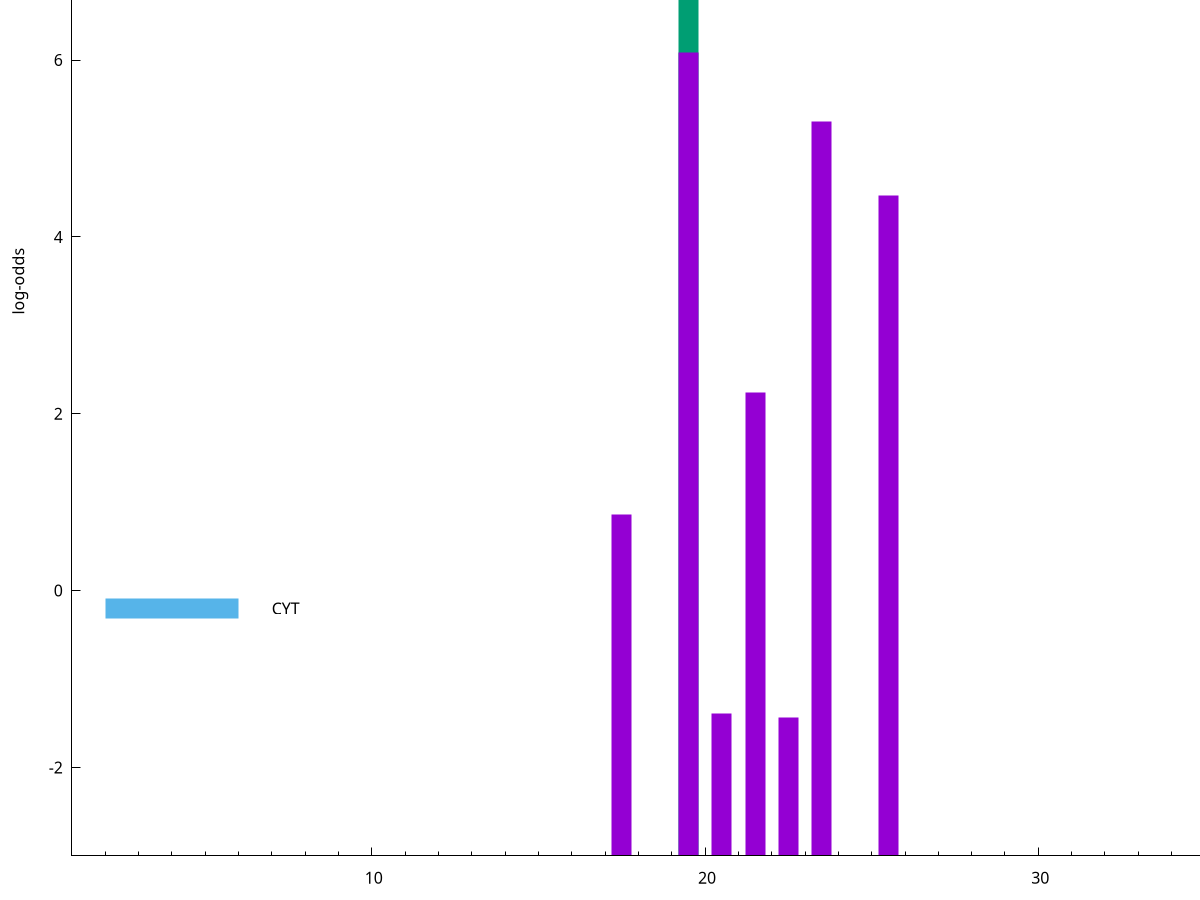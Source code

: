 set title "LipoP predictions for SRR5666468.gff"
set size 2., 1.4
set xrange [1:70] 
set mxtics 10
set yrange [-3:10]
set y2range [0:13]
set ylabel "log-odds"
set term postscript eps color solid "Helvetica" 30
set output "SRR5666468.gff13.eps"
set arrow from 2,9.00925 to 6,9.00925 nohead lt 2 lw 20
set label "SpII" at 7,9.00925
set arrow from 2,7.09981 to 6,7.09981 nohead lt 1 lw 20
set label "SpI" at 7,7.09981
set arrow from 2,-0.200913 to 6,-0.200913 nohead lt 3 lw 20
set label "CYT" at 7,-0.200913
set arrow from 2,9.00925 to 6,9.00925 nohead lt 2 lw 20
set label "SpII" at 7,9.00925
# NOTE: The scores below are the log-odds scores with the threshold
# NOTE: subtracted (a hack to make gnuplot make the histogram all
# NOTE: look nice).
plot "-" axes x1y2 title "" with impulses lt 2 lw 20, "-" axes x1y2 title "" with impulses lt 1 lw 20
19.500000 12.009250
e
19.500000 9.086190
23.500000 8.310170
25.500000 7.468070
21.500000 5.237920
17.500000 3.855890
20.500000 1.615550
22.500000 1.560440
e
exit
